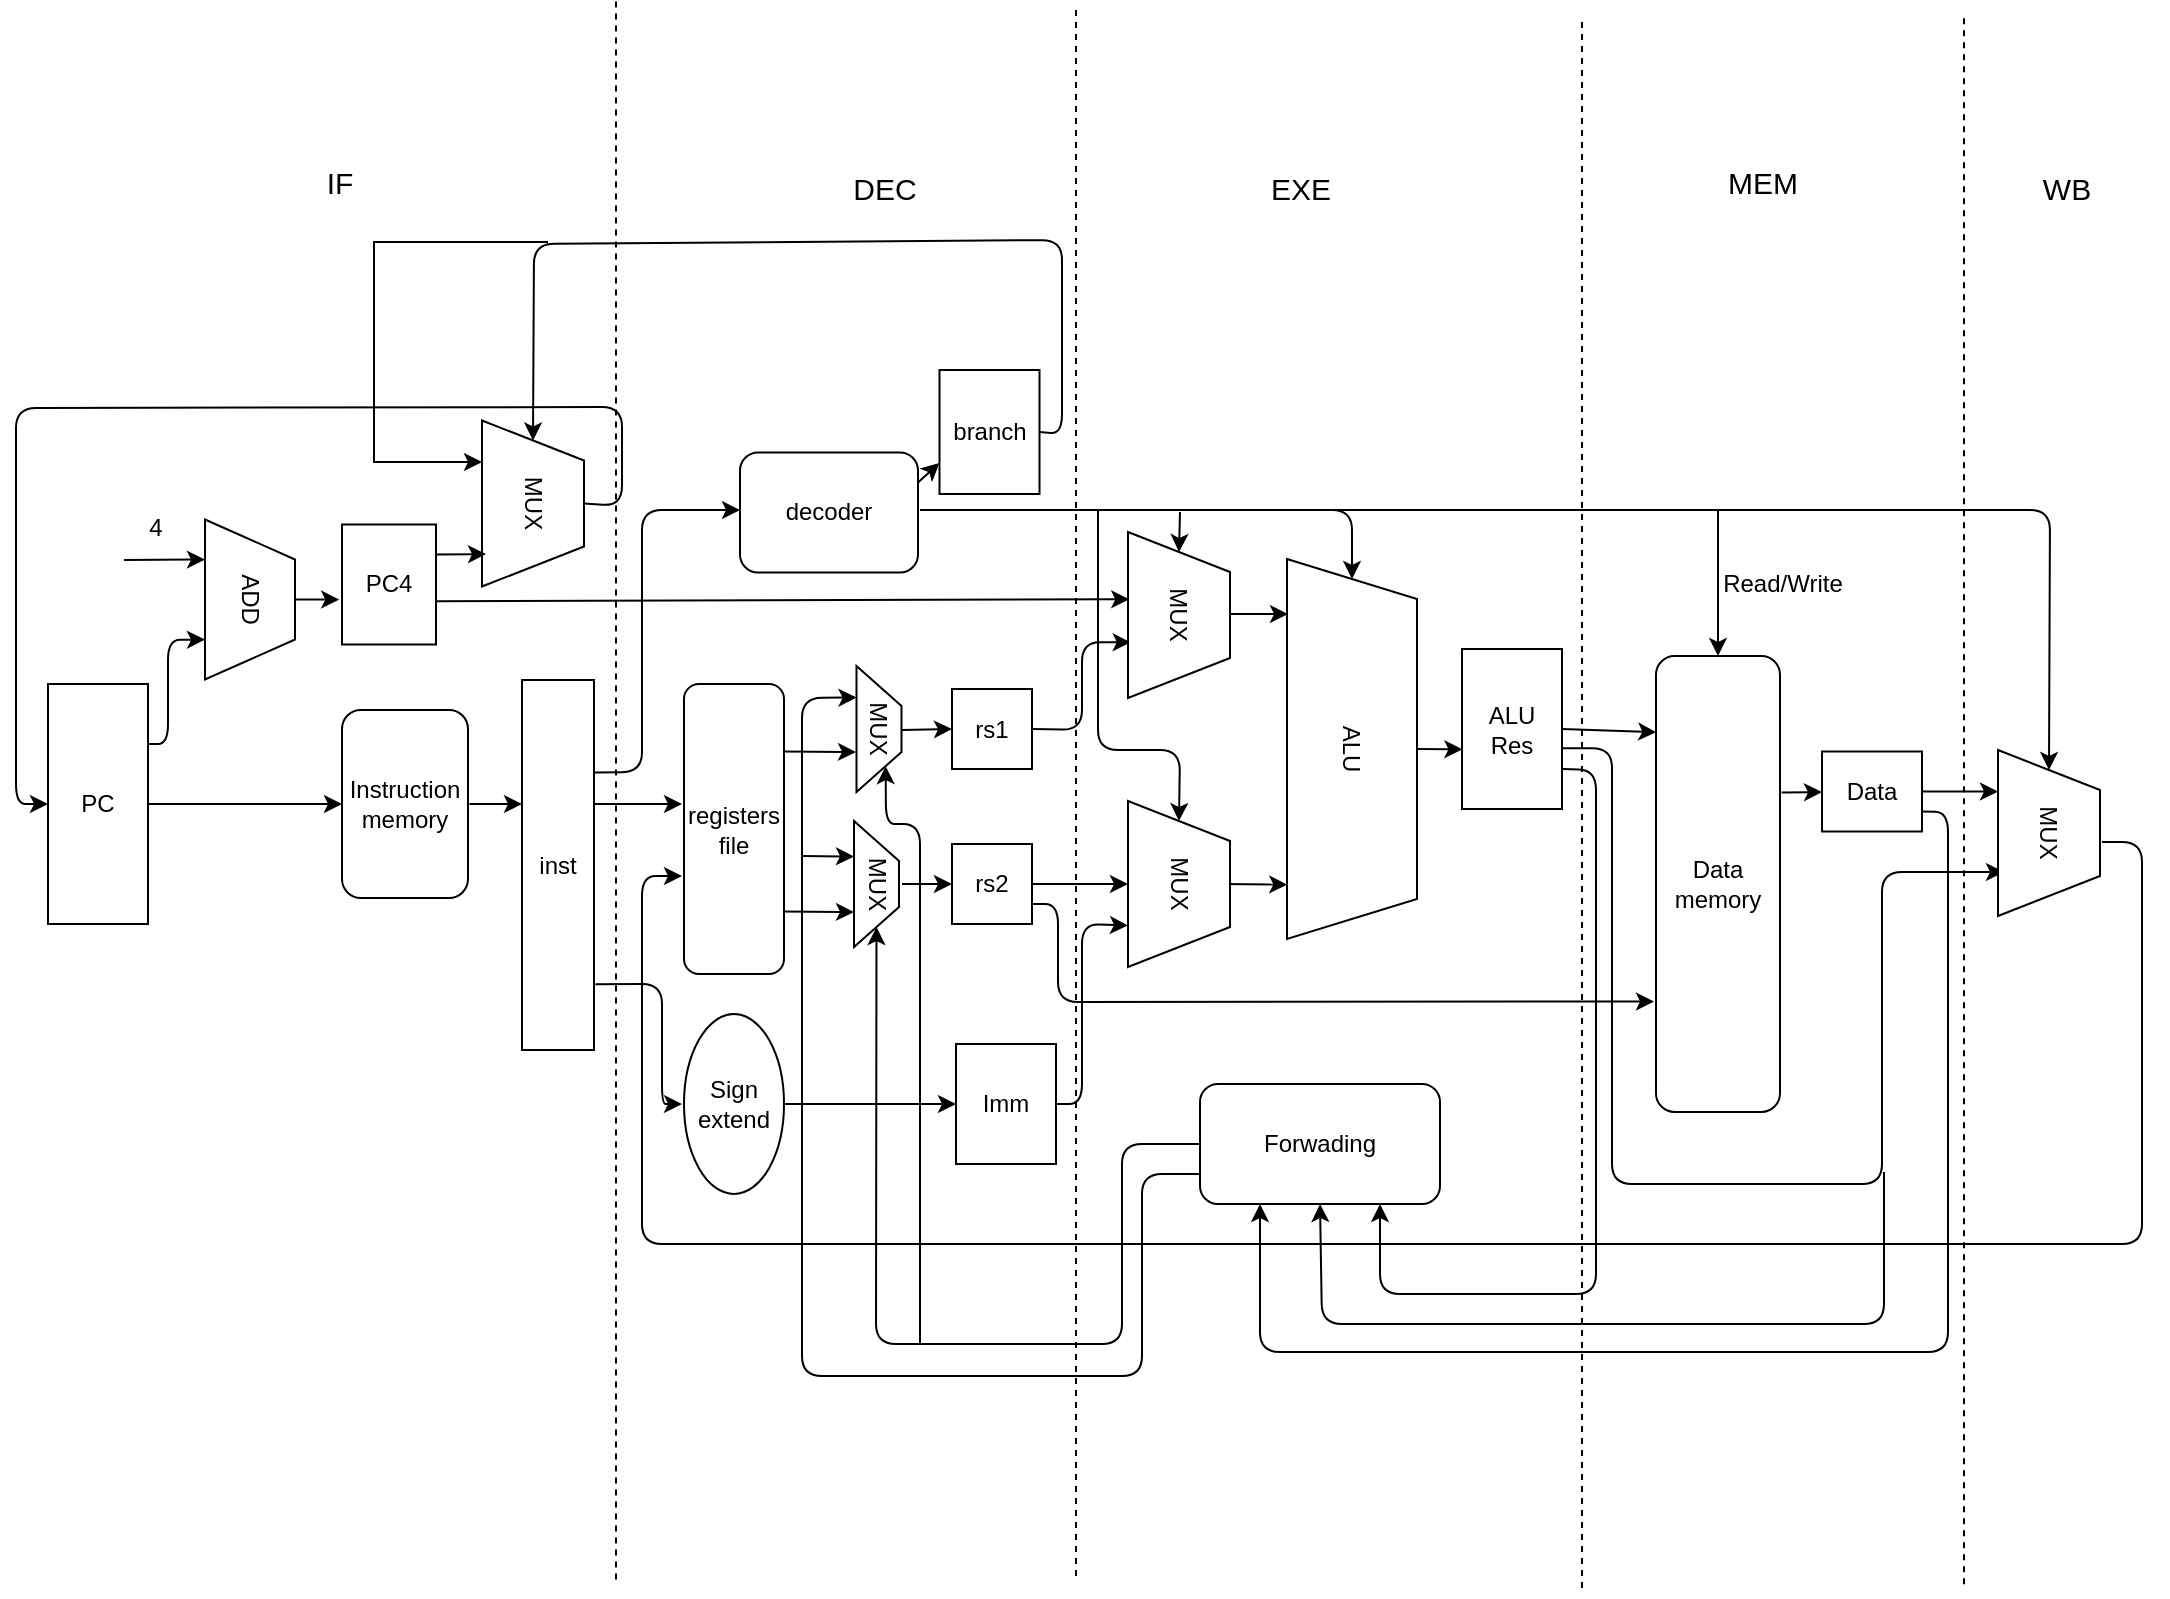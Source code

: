 <mxfile version="20.6.0" type="github"><diagram id="mHrBLoBE_nKFGg-nJntb" name="Page-1"><mxGraphModel dx="2015" dy="1546" grid="0" gridSize="10" guides="1" tooltips="1" connect="1" arrows="1" fold="1" page="0" pageScale="1" pageWidth="827" pageHeight="1169" math="0" shadow="0"><root><mxCell id="0"/><mxCell id="1" parent="0"/><mxCell id="O-riVDPIGo2HMmUdeqhT-26" style="edgeStyle=orthogonalEdgeStyle;rounded=0;orthogonalLoop=1;jettySize=auto;html=1;exitX=1;exitY=0.5;exitDx=0;exitDy=0;entryX=0;entryY=0.5;entryDx=0;entryDy=0;" parent="1" source="O-riVDPIGo2HMmUdeqhT-2" edge="1"><mxGeometry relative="1" as="geometry"><mxPoint x="200" y="190" as="targetPoint"/></mxGeometry></mxCell><mxCell id="O-riVDPIGo2HMmUdeqhT-2" value="PC" style="rounded=0;whiteSpace=wrap;html=1;" parent="1" vertex="1"><mxGeometry x="53" y="130" width="50" height="120" as="geometry"/></mxCell><mxCell id="O-riVDPIGo2HMmUdeqhT-3" value="ADD" style="shape=trapezoid;perimeter=trapezoidPerimeter;whiteSpace=wrap;html=1;fixedSize=1;rotation=90;" parent="1" vertex="1"><mxGeometry x="114" y="65.25" width="80" height="45" as="geometry"/></mxCell><mxCell id="O-riVDPIGo2HMmUdeqhT-34" style="edgeStyle=orthogonalEdgeStyle;rounded=0;orthogonalLoop=1;jettySize=auto;html=1;" parent="1" edge="1"><mxGeometry relative="1" as="geometry"><mxPoint x="326" y="190" as="sourcePoint"/><mxPoint x="370" y="190" as="targetPoint"/></mxGeometry></mxCell><mxCell id="O-riVDPIGo2HMmUdeqhT-6" value="inst" style="rounded=0;whiteSpace=wrap;html=1;" parent="1" vertex="1"><mxGeometry x="290" y="128" width="36" height="185" as="geometry"/></mxCell><mxCell id="O-riVDPIGo2HMmUdeqhT-8" value="rs1" style="rounded=0;whiteSpace=wrap;html=1;" parent="1" vertex="1"><mxGeometry x="505" y="132.5" width="40" height="40" as="geometry"/></mxCell><mxCell id="O-riVDPIGo2HMmUdeqhT-9" value="rs2" style="rounded=0;whiteSpace=wrap;html=1;" parent="1" vertex="1"><mxGeometry x="505" y="210" width="40" height="40" as="geometry"/></mxCell><mxCell id="O-riVDPIGo2HMmUdeqhT-13" value="ALU" style="shape=trapezoid;perimeter=trapezoidPerimeter;whiteSpace=wrap;html=1;fixedSize=1;rotation=90;" parent="1" vertex="1"><mxGeometry x="610" y="130" width="190" height="65" as="geometry"/></mxCell><mxCell id="O-riVDPIGo2HMmUdeqhT-16" value="branch" style="rounded=0;whiteSpace=wrap;html=1;" parent="1" vertex="1"><mxGeometry x="498.75" y="-27" width="50" height="62" as="geometry"/></mxCell><mxCell id="O-riVDPIGo2HMmUdeqhT-17" value="ALU&lt;br&gt;Res" style="rounded=0;whiteSpace=wrap;html=1;" parent="1" vertex="1"><mxGeometry x="760" y="112.5" width="50" height="80" as="geometry"/></mxCell><mxCell id="O-riVDPIGo2HMmUdeqhT-19" value="Data" style="rounded=0;whiteSpace=wrap;html=1;" parent="1" vertex="1"><mxGeometry x="940" y="163.75" width="50" height="40" as="geometry"/></mxCell><mxCell id="O-riVDPIGo2HMmUdeqhT-23" value="Imm" style="rounded=0;whiteSpace=wrap;html=1;" parent="1" vertex="1"><mxGeometry x="507" y="310" width="50" height="60" as="geometry"/></mxCell><mxCell id="O-riVDPIGo2HMmUdeqhT-24" value="Sign&lt;br&gt;extend" style="ellipse;whiteSpace=wrap;html=1;" parent="1" vertex="1"><mxGeometry x="371" y="295" width="50" height="90" as="geometry"/></mxCell><mxCell id="O-riVDPIGo2HMmUdeqhT-25" value="" style="endArrow=classic;html=1;exitX=1.019;exitY=0.822;exitDx=0;exitDy=0;exitPerimeter=0;" parent="1" source="O-riVDPIGo2HMmUdeqhT-6" edge="1"><mxGeometry width="50" height="50" relative="1" as="geometry"><mxPoint x="320" y="320" as="sourcePoint"/><mxPoint x="370" y="340" as="targetPoint"/><Array as="points"><mxPoint x="360" y="280"/><mxPoint x="360" y="340"/></Array></mxGeometry></mxCell><mxCell id="O-riVDPIGo2HMmUdeqhT-27" value="" style="endArrow=classic;html=1;entryX=0;entryY=0.5;entryDx=0;entryDy=0;" parent="1" target="O-riVDPIGo2HMmUdeqhT-9" edge="1"><mxGeometry width="50" height="50" relative="1" as="geometry"><mxPoint x="480" y="230" as="sourcePoint"/><mxPoint x="700" y="250" as="targetPoint"/></mxGeometry></mxCell><mxCell id="O-riVDPIGo2HMmUdeqhT-28" value="" style="endArrow=classic;html=1;entryX=0.75;entryY=1;entryDx=0;entryDy=0;exitX=1;exitY=0.25;exitDx=0;exitDy=0;" parent="1" source="O-riVDPIGo2HMmUdeqhT-2" target="O-riVDPIGo2HMmUdeqhT-3" edge="1"><mxGeometry width="50" height="50" relative="1" as="geometry"><mxPoint x="150" y="150" as="sourcePoint"/><mxPoint x="190" y="80" as="targetPoint"/><Array as="points"><mxPoint x="113" y="160"/><mxPoint x="113" y="108"/></Array></mxGeometry></mxCell><mxCell id="O-riVDPIGo2HMmUdeqhT-32" value="" style="endArrow=classic;html=1;exitX=1;exitY=0.5;exitDx=0;exitDy=0;" parent="1" edge="1"><mxGeometry width="50" height="50" relative="1" as="geometry"><mxPoint x="263.75" y="190" as="sourcePoint"/><mxPoint x="290" y="190" as="targetPoint"/></mxGeometry></mxCell><mxCell id="O-riVDPIGo2HMmUdeqhT-37" value="" style="endArrow=classic;html=1;entryX=0;entryY=0.5;entryDx=0;entryDy=0;" parent="1" target="O-riVDPIGo2HMmUdeqhT-8" edge="1"><mxGeometry width="50" height="50" relative="1" as="geometry"><mxPoint x="480" y="153" as="sourcePoint"/><mxPoint x="680" y="130" as="targetPoint"/></mxGeometry></mxCell><mxCell id="O-riVDPIGo2HMmUdeqhT-38" value="" style="endArrow=classic;html=1;exitX=1;exitY=0.5;exitDx=0;exitDy=0;entryX=0;entryY=0.5;entryDx=0;entryDy=0;" parent="1" source="O-riVDPIGo2HMmUdeqhT-24" target="O-riVDPIGo2HMmUdeqhT-23" edge="1"><mxGeometry width="50" height="50" relative="1" as="geometry"><mxPoint x="670" y="440" as="sourcePoint"/><mxPoint x="720" y="390" as="targetPoint"/></mxGeometry></mxCell><mxCell id="O-riVDPIGo2HMmUdeqhT-40" value="" style="endArrow=classic;html=1;exitX=1;exitY=0.5;exitDx=0;exitDy=0;entryX=0.75;entryY=1;entryDx=0;entryDy=0;" parent="1" source="O-riVDPIGo2HMmUdeqhT-23" target="A3HosWACvqiDSfTWw-5P-20" edge="1"><mxGeometry width="50" height="50" relative="1" as="geometry"><mxPoint x="670" y="380" as="sourcePoint"/><mxPoint x="590" y="250" as="targetPoint"/><Array as="points"><mxPoint x="570" y="340"/><mxPoint x="570" y="250"/></Array></mxGeometry></mxCell><mxCell id="O-riVDPIGo2HMmUdeqhT-41" value="" style="endArrow=classic;html=1;exitX=1;exitY=0.5;exitDx=0;exitDy=0;entryX=0.5;entryY=1;entryDx=0;entryDy=0;" parent="1" source="O-riVDPIGo2HMmUdeqhT-9" target="A3HosWACvqiDSfTWw-5P-20" edge="1"><mxGeometry width="50" height="50" relative="1" as="geometry"><mxPoint x="660" y="390" as="sourcePoint"/><mxPoint x="569" y="230" as="targetPoint"/></mxGeometry></mxCell><mxCell id="O-riVDPIGo2HMmUdeqhT-42" value="" style="endArrow=classic;html=1;exitX=1;exitY=0.5;exitDx=0;exitDy=0;exitPerimeter=0;" parent="1" edge="1"><mxGeometry width="50" height="50" relative="1" as="geometry"><mxPoint x="643" y="95" as="sourcePoint"/><mxPoint x="673" y="95" as="targetPoint"/></mxGeometry></mxCell><mxCell id="O-riVDPIGo2HMmUdeqhT-43" value="" style="endArrow=classic;html=1;exitX=1;exitY=0.5;exitDx=0;exitDy=0;exitPerimeter=0;entryX=0.857;entryY=0.998;entryDx=0;entryDy=0;entryPerimeter=0;" parent="1" target="O-riVDPIGo2HMmUdeqhT-13" edge="1"><mxGeometry width="50" height="50" relative="1" as="geometry"><mxPoint x="640" y="230" as="sourcePoint"/><mxPoint x="720" y="280" as="targetPoint"/></mxGeometry></mxCell><mxCell id="O-riVDPIGo2HMmUdeqhT-46" value="" style="endArrow=classic;html=1;exitX=1;exitY=0.5;exitDx=0;exitDy=0;entryX=0.665;entryY=0.973;entryDx=0;entryDy=0;entryPerimeter=0;" parent="1" source="O-riVDPIGo2HMmUdeqhT-8" target="A3HosWACvqiDSfTWw-5P-22" edge="1"><mxGeometry width="50" height="50" relative="1" as="geometry"><mxPoint x="695" y="340" as="sourcePoint"/><mxPoint x="591.7" y="104.28" as="targetPoint"/><Array as="points"><mxPoint x="570" y="153"/><mxPoint x="570" y="109"/></Array></mxGeometry></mxCell><mxCell id="O-riVDPIGo2HMmUdeqhT-51" value="" style="endArrow=classic;html=1;exitX=0.5;exitY=0;exitDx=0;exitDy=0;entryX=0.004;entryY=0.627;entryDx=0;entryDy=0;entryPerimeter=0;" parent="1" source="O-riVDPIGo2HMmUdeqhT-13" target="O-riVDPIGo2HMmUdeqhT-17" edge="1"><mxGeometry width="50" height="50" relative="1" as="geometry"><mxPoint x="540" y="-50" as="sourcePoint"/><mxPoint x="590" y="-100" as="targetPoint"/></mxGeometry></mxCell><mxCell id="O-riVDPIGo2HMmUdeqhT-52" value="" style="endArrow=classic;html=1;entryX=0;entryY=0.75;entryDx=0;entryDy=0;exitX=1;exitY=0.75;exitDx=0;exitDy=0;" parent="1" source="O-riVDPIGo2HMmUdeqhT-9" edge="1"><mxGeometry width="50" height="50" relative="1" as="geometry"><mxPoint x="525" y="250" as="sourcePoint"/><mxPoint x="856" y="288.75" as="targetPoint"/><Array as="points"><mxPoint x="558" y="240"/><mxPoint x="558" y="289"/></Array></mxGeometry></mxCell><mxCell id="O-riVDPIGo2HMmUdeqhT-53" value="" style="endArrow=classic;html=1;exitX=1;exitY=0.5;exitDx=0;exitDy=0;entryX=0.018;entryY=0.177;entryDx=0;entryDy=0;entryPerimeter=0;" parent="1" source="O-riVDPIGo2HMmUdeqhT-17" edge="1"><mxGeometry width="50" height="50" relative="1" as="geometry"><mxPoint x="630" y="180" as="sourcePoint"/><mxPoint x="857.148" y="154.095" as="targetPoint"/></mxGeometry></mxCell><mxCell id="O-riVDPIGo2HMmUdeqhT-58" value="" style="endArrow=classic;html=1;exitX=0.992;exitY=0.621;exitDx=0;exitDy=0;exitPerimeter=0;" parent="1" source="O-riVDPIGo2HMmUdeqhT-17" edge="1"><mxGeometry width="50" height="50" relative="1" as="geometry"><mxPoint x="750" y="420" as="sourcePoint"/><mxPoint x="1031" y="224" as="targetPoint"/><Array as="points"><mxPoint x="835" y="162"/><mxPoint x="835" y="380"/><mxPoint x="970" y="380"/><mxPoint x="970" y="224"/></Array></mxGeometry></mxCell><mxCell id="O-riVDPIGo2HMmUdeqhT-59" value="" style="endArrow=classic;html=1;exitX=1.013;exitY=0.339;exitDx=0;exitDy=0;exitPerimeter=0;" parent="1" edge="1"><mxGeometry width="50" height="50" relative="1" as="geometry"><mxPoint x="919.806" y="184.292" as="sourcePoint"/><mxPoint x="940" y="184" as="targetPoint"/></mxGeometry></mxCell><mxCell id="O-riVDPIGo2HMmUdeqhT-60" value="" style="endArrow=classic;html=1;exitX=1;exitY=0.5;exitDx=0;exitDy=0;entryX=0.25;entryY=1;entryDx=0;entryDy=0;" parent="1" source="O-riVDPIGo2HMmUdeqhT-19" target="A3HosWACvqiDSfTWw-5P-19" edge="1"><mxGeometry width="50" height="50" relative="1" as="geometry"><mxPoint x="630" y="180" as="sourcePoint"/><mxPoint x="1020" y="183.75" as="targetPoint"/></mxGeometry></mxCell><mxCell id="O-riVDPIGo2HMmUdeqhT-61" value="" style="endArrow=classic;html=1;" parent="1" edge="1"><mxGeometry width="50" height="50" relative="1" as="geometry"><mxPoint x="1080" y="209" as="sourcePoint"/><mxPoint x="370" y="226" as="targetPoint"/><Array as="points"><mxPoint x="1100" y="209"/><mxPoint x="1100" y="410"/><mxPoint x="350" y="410"/><mxPoint x="350" y="226"/></Array></mxGeometry></mxCell><mxCell id="O-riVDPIGo2HMmUdeqhT-64" value="" style="endArrow=none;dashed=1;html=1;" parent="1" edge="1"><mxGeometry width="50" height="50" relative="1" as="geometry"><mxPoint x="337" y="-211.25" as="sourcePoint"/><mxPoint x="337" y="578.75" as="targetPoint"/></mxGeometry></mxCell><mxCell id="O-riVDPIGo2HMmUdeqhT-65" value="" style="endArrow=none;dashed=1;html=1;" parent="1" edge="1"><mxGeometry width="50" height="50" relative="1" as="geometry"><mxPoint x="567" y="-207" as="sourcePoint"/><mxPoint x="567" y="578.635" as="targetPoint"/></mxGeometry></mxCell><mxCell id="O-riVDPIGo2HMmUdeqhT-66" value="" style="endArrow=none;dashed=1;html=1;" parent="1" edge="1"><mxGeometry width="50" height="50" relative="1" as="geometry"><mxPoint x="820" y="-201" as="sourcePoint"/><mxPoint x="820" y="584.635" as="targetPoint"/></mxGeometry></mxCell><mxCell id="O-riVDPIGo2HMmUdeqhT-67" value="" style="endArrow=none;dashed=1;html=1;" parent="1" edge="1"><mxGeometry width="50" height="50" relative="1" as="geometry"><mxPoint x="1011" y="-202.82" as="sourcePoint"/><mxPoint x="1011" y="582.815" as="targetPoint"/></mxGeometry></mxCell><mxCell id="O-riVDPIGo2HMmUdeqhT-68" value="&lt;font style=&quot;font-size: 15px&quot;&gt;IF&lt;/font&gt;" style="text;html=1;strokeColor=none;fillColor=none;align=center;verticalAlign=middle;whiteSpace=wrap;rounded=0;" parent="1" vertex="1"><mxGeometry x="157" y="-131" width="84" height="20" as="geometry"/></mxCell><mxCell id="O-riVDPIGo2HMmUdeqhT-70" value="&lt;font style=&quot;font-size: 15px&quot;&gt;DEC&lt;/font&gt;" style="text;html=1;strokeColor=none;fillColor=none;align=center;verticalAlign=middle;whiteSpace=wrap;rounded=0;" parent="1" vertex="1"><mxGeometry x="421" y="-128" width="101" height="20" as="geometry"/></mxCell><mxCell id="O-riVDPIGo2HMmUdeqhT-71" value="&lt;font style=&quot;font-size: 15px&quot;&gt;EXE&lt;/font&gt;" style="text;html=1;strokeColor=none;fillColor=none;align=center;verticalAlign=middle;whiteSpace=wrap;rounded=0;" parent="1" vertex="1"><mxGeometry x="629" y="-128" width="101" height="20" as="geometry"/></mxCell><mxCell id="O-riVDPIGo2HMmUdeqhT-72" value="&lt;font style=&quot;font-size: 15px&quot;&gt;MEM&lt;/font&gt;" style="text;html=1;strokeColor=none;fillColor=none;align=center;verticalAlign=middle;whiteSpace=wrap;rounded=0;" parent="1" vertex="1"><mxGeometry x="859.5" y="-131" width="101" height="20" as="geometry"/></mxCell><mxCell id="O-riVDPIGo2HMmUdeqhT-73" value="&lt;font style=&quot;font-size: 15px&quot;&gt;WB&lt;/font&gt;" style="text;html=1;strokeColor=none;fillColor=none;align=center;verticalAlign=middle;whiteSpace=wrap;rounded=0;" parent="1" vertex="1"><mxGeometry x="1012" y="-128" width="101" height="20" as="geometry"/></mxCell><mxCell id="vRmsqFVDpQx5lh7Q_dCB-2" value="" style="endArrow=classic;html=1;entryX=0.5;entryY=1;entryDx=0;entryDy=0;" parent="1" target="KNss1vfq_gRfrjb0BJVP-1" edge="1"><mxGeometry width="50" height="50" relative="1" as="geometry"><mxPoint x="971" y="374" as="sourcePoint"/><mxPoint x="686" y="397" as="targetPoint"/><Array as="points"><mxPoint x="971" y="450"/><mxPoint x="690" y="450"/></Array></mxGeometry></mxCell><mxCell id="vRmsqFVDpQx5lh7Q_dCB-3" value="" style="endArrow=classic;html=1;entryX=0.25;entryY=1;entryDx=0;entryDy=0;exitX=1;exitY=0.75;exitDx=0;exitDy=0;" parent="1" source="O-riVDPIGo2HMmUdeqhT-19" target="KNss1vfq_gRfrjb0BJVP-1" edge="1"><mxGeometry width="50" height="50" relative="1" as="geometry"><mxPoint x="945" y="402" as="sourcePoint"/><mxPoint x="656" y="397" as="targetPoint"/><Array as="points"><mxPoint x="1003" y="194"/><mxPoint x="1003" y="464"/><mxPoint x="659" y="464"/></Array></mxGeometry></mxCell><mxCell id="vRmsqFVDpQx5lh7Q_dCB-4" value="" style="endArrow=classic;html=1;entryX=0.75;entryY=1;entryDx=0;entryDy=0;exitX=1;exitY=0.75;exitDx=0;exitDy=0;" parent="1" source="O-riVDPIGo2HMmUdeqhT-17" target="KNss1vfq_gRfrjb0BJVP-1" edge="1"><mxGeometry width="50" height="50" relative="1" as="geometry"><mxPoint x="804" y="213" as="sourcePoint"/><mxPoint x="716" y="397" as="targetPoint"/><Array as="points"><mxPoint x="827" y="173"/><mxPoint x="827" y="435"/><mxPoint x="719" y="435"/></Array></mxGeometry></mxCell><mxCell id="vRmsqFVDpQx5lh7Q_dCB-5" value="" style="endArrow=classic;html=1;entryX=0.25;entryY=1;entryDx=0;entryDy=0;exitX=0;exitY=0.75;exitDx=0;exitDy=0;" parent="1" source="KNss1vfq_gRfrjb0BJVP-1" target="KNss1vfq_gRfrjb0BJVP-2" edge="1"><mxGeometry width="50" height="50" relative="1" as="geometry"><mxPoint x="640" y="380" as="sourcePoint"/><mxPoint x="614" y="431" as="targetPoint"/><Array as="points"><mxPoint x="600" y="375"/><mxPoint x="600" y="476"/><mxPoint x="430" y="476"/><mxPoint x="430" y="137"/></Array></mxGeometry></mxCell><mxCell id="0qN7szmJRWzlXYhh-WBO-9" value="" style="endArrow=classic;html=1;entryX=0;entryY=0.5;entryDx=0;entryDy=0;exitX=0.5;exitY=0;exitDx=0;exitDy=0;" parent="1" source="A3HosWACvqiDSfTWw-5P-1" target="O-riVDPIGo2HMmUdeqhT-2" edge="1"><mxGeometry width="50" height="50" relative="1" as="geometry"><mxPoint x="340" y="77.5" as="sourcePoint"/><mxPoint x="100" y="192.5" as="targetPoint"/><Array as="points"><mxPoint x="340" y="41"/><mxPoint x="340" y="-8.5"/><mxPoint x="37" y="-8"/><mxPoint x="37" y="190"/></Array></mxGeometry></mxCell><mxCell id="0qN7szmJRWzlXYhh-WBO-10" value="" style="endArrow=classic;html=1;exitX=1;exitY=0.5;exitDx=0;exitDy=0;entryX=0;entryY=0.5;entryDx=0;entryDy=0;" parent="1" source="O-riVDPIGo2HMmUdeqhT-16" target="A3HosWACvqiDSfTWw-5P-1" edge="1"><mxGeometry width="50" height="50" relative="1" as="geometry"><mxPoint x="810" y="5" as="sourcePoint"/><mxPoint x="320.426" y="40.78" as="targetPoint"/><Array as="points"><mxPoint x="560" y="5"/><mxPoint x="560" y="-92"/><mxPoint x="296" y="-90"/></Array></mxGeometry></mxCell><mxCell id="A3HosWACvqiDSfTWw-5P-1" value="MUX" style="shape=trapezoid;perimeter=trapezoidPerimeter;whiteSpace=wrap;html=1;fixedSize=1;rotation=90;direction=east;" parent="1" vertex="1"><mxGeometry x="254" y="14.25" width="83" height="51" as="geometry"/></mxCell><mxCell id="A3HosWACvqiDSfTWw-5P-4" value="PC4" style="rounded=0;whiteSpace=wrap;html=1;" parent="1" vertex="1"><mxGeometry x="200" y="50.25" width="47" height="60" as="geometry"/></mxCell><mxCell id="A3HosWACvqiDSfTWw-5P-9" value="" style="endArrow=classic;html=1;entryX=0.405;entryY=0.988;entryDx=0;entryDy=0;entryPerimeter=0;exitX=0.996;exitY=0.639;exitDx=0;exitDy=0;exitPerimeter=0;" parent="1" source="A3HosWACvqiDSfTWw-5P-4" target="A3HosWACvqiDSfTWw-5P-22" edge="1"><mxGeometry width="50" height="50" relative="1" as="geometry"><mxPoint x="466" y="88" as="sourcePoint"/><mxPoint x="590.4" y="87.8" as="targetPoint"/></mxGeometry></mxCell><mxCell id="A3HosWACvqiDSfTWw-5P-10" value="" style="endArrow=classic;html=1;exitX=0.5;exitY=0;exitDx=0;exitDy=0;entryX=-0.03;entryY=0.626;entryDx=0;entryDy=0;entryPerimeter=0;" parent="1" source="O-riVDPIGo2HMmUdeqhT-3" target="A3HosWACvqiDSfTWw-5P-4" edge="1"><mxGeometry width="50" height="50" relative="1" as="geometry"><mxPoint x="542" y="87" as="sourcePoint"/><mxPoint x="592" y="37" as="targetPoint"/></mxGeometry></mxCell><mxCell id="A3HosWACvqiDSfTWw-5P-12" value="" style="endArrow=classic;html=1;entryX=0.25;entryY=1;entryDx=0;entryDy=0;" parent="1" target="O-riVDPIGo2HMmUdeqhT-3" edge="1"><mxGeometry width="50" height="50" relative="1" as="geometry"><mxPoint x="91" y="68" as="sourcePoint"/><mxPoint x="103" y="19" as="targetPoint"/></mxGeometry></mxCell><mxCell id="A3HosWACvqiDSfTWw-5P-13" value="4" style="text;html=1;strokeColor=none;fillColor=none;align=center;verticalAlign=middle;whiteSpace=wrap;rounded=0;" parent="1" vertex="1"><mxGeometry x="87" y="42" width="40" height="20" as="geometry"/></mxCell><mxCell id="A3HosWACvqiDSfTWw-5P-14" value="" style="endArrow=classic;html=1;exitX=1;exitY=0.25;exitDx=0;exitDy=0;" parent="1" source="A3HosWACvqiDSfTWw-5P-4" edge="1"><mxGeometry width="50" height="50" relative="1" as="geometry"><mxPoint x="542" y="187" as="sourcePoint"/><mxPoint x="272" y="65" as="targetPoint"/></mxGeometry></mxCell><mxCell id="A3HosWACvqiDSfTWw-5P-17" value="" style="endArrow=classic;html=1;exitX=1;exitY=0.25;exitDx=0;exitDy=0;" parent="1" source="O-riVDPIGo2HMmUdeqhT-6" edge="1"><mxGeometry width="50" height="50" relative="1" as="geometry"><mxPoint x="572" y="187" as="sourcePoint"/><mxPoint x="399" y="43" as="targetPoint"/><Array as="points"><mxPoint x="350" y="174"/><mxPoint x="350" y="43"/></Array></mxGeometry></mxCell><mxCell id="A3HosWACvqiDSfTWw-5P-18" value="" style="endArrow=classic;html=1;entryX=0;entryY=0.5;entryDx=0;entryDy=0;" parent="1" target="O-riVDPIGo2HMmUdeqhT-13" edge="1"><mxGeometry width="50" height="50" relative="1" as="geometry"><mxPoint x="489" y="43" as="sourcePoint"/><mxPoint x="714" y="49" as="targetPoint"/><Array as="points"><mxPoint x="705" y="43"/></Array></mxGeometry></mxCell><mxCell id="A3HosWACvqiDSfTWw-5P-19" value="MUX" style="shape=trapezoid;perimeter=trapezoidPerimeter;whiteSpace=wrap;html=1;fixedSize=1;rotation=90;direction=east;" parent="1" vertex="1"><mxGeometry x="1012" y="179" width="83" height="51" as="geometry"/></mxCell><mxCell id="A3HosWACvqiDSfTWw-5P-20" value="MUX" style="shape=trapezoid;perimeter=trapezoidPerimeter;whiteSpace=wrap;html=1;fixedSize=1;rotation=90;direction=east;" parent="1" vertex="1"><mxGeometry x="577" y="204.5" width="83" height="51" as="geometry"/></mxCell><mxCell id="A3HosWACvqiDSfTWw-5P-22" value="MUX" style="shape=trapezoid;perimeter=trapezoidPerimeter;whiteSpace=wrap;html=1;fixedSize=1;rotation=90;direction=east;" parent="1" vertex="1"><mxGeometry x="577" y="70" width="83" height="51" as="geometry"/></mxCell><mxCell id="A3HosWACvqiDSfTWw-5P-24" value="" style="endArrow=classic;html=1;entryX=0;entryY=0.5;entryDx=0;entryDy=0;" parent="1" target="A3HosWACvqiDSfTWw-5P-22" edge="1"><mxGeometry width="50" height="50" relative="1" as="geometry"><mxPoint x="619" y="44" as="sourcePoint"/><mxPoint x="499" y="164" as="targetPoint"/></mxGeometry></mxCell><mxCell id="A3HosWACvqiDSfTWw-5P-25" value="" style="endArrow=classic;html=1;entryX=0;entryY=0.5;entryDx=0;entryDy=0;" parent="1" target="A3HosWACvqiDSfTWw-5P-20" edge="1"><mxGeometry width="50" height="50" relative="1" as="geometry"><mxPoint x="578" y="43" as="sourcePoint"/><mxPoint x="578" y="176" as="targetPoint"/><Array as="points"><mxPoint x="578" y="163"/><mxPoint x="619" y="163"/></Array></mxGeometry></mxCell><mxCell id="A3HosWACvqiDSfTWw-5P-27" value="" style="endArrow=classic;html=1;entryX=0;entryY=0.5;entryDx=0;entryDy=0;" parent="1" target="A3HosWACvqiDSfTWw-5P-19" edge="1"><mxGeometry width="50" height="50" relative="1" as="geometry"><mxPoint x="696" y="43" as="sourcePoint"/><mxPoint x="892" y="72" as="targetPoint"/><Array as="points"><mxPoint x="1054" y="43"/></Array></mxGeometry></mxCell><mxCell id="A3HosWACvqiDSfTWw-5P-28" value="" style="endArrow=classic;html=1;entryX=0.5;entryY=0;entryDx=0;entryDy=0;" parent="1" target="KNss1vfq_gRfrjb0BJVP-15" edge="1"><mxGeometry width="50" height="50" relative="1" as="geometry"><mxPoint x="888" y="43" as="sourcePoint"/><mxPoint x="888" y="113" as="targetPoint"/></mxGeometry></mxCell><mxCell id="A3HosWACvqiDSfTWw-5P-29" value="Read/Write" style="text;html=1;strokeColor=none;fillColor=none;align=center;verticalAlign=middle;whiteSpace=wrap;rounded=0;" parent="1" vertex="1"><mxGeometry x="889" y="70.25" width="63" height="20" as="geometry"/></mxCell><mxCell id="KNss1vfq_gRfrjb0BJVP-1" value="Forwading" style="rounded=1;whiteSpace=wrap;html=1;" parent="1" vertex="1"><mxGeometry x="629" y="330" width="120" height="60" as="geometry"/></mxCell><mxCell id="KNss1vfq_gRfrjb0BJVP-2" value="MUX" style="shape=trapezoid;perimeter=trapezoidPerimeter;whiteSpace=wrap;html=1;fixedSize=1;rotation=90;direction=east;" parent="1" vertex="1"><mxGeometry x="437" y="141.25" width="63" height="22.5" as="geometry"/></mxCell><mxCell id="KNss1vfq_gRfrjb0BJVP-4" value="MUX" style="shape=trapezoid;perimeter=trapezoidPerimeter;whiteSpace=wrap;html=1;fixedSize=1;rotation=90;direction=east;" parent="1" vertex="1"><mxGeometry x="435.75" y="218.75" width="63" height="22.5" as="geometry"/></mxCell><mxCell id="KNss1vfq_gRfrjb0BJVP-6" value="" style="endArrow=classic;html=1;exitX=1;exitY=0.75;exitDx=0;exitDy=0;entryX=0.5;entryY=1;entryDx=0;entryDy=0;" parent="1" edge="1"><mxGeometry width="50" height="50" relative="1" as="geometry"><mxPoint x="420" y="243.75" as="sourcePoint"/><mxPoint x="456" y="244" as="targetPoint"/></mxGeometry></mxCell><mxCell id="KNss1vfq_gRfrjb0BJVP-7" value="" style="endArrow=classic;html=1;exitX=1;exitY=0.75;exitDx=0;exitDy=0;entryX=0.5;entryY=1;entryDx=0;entryDy=0;" parent="1" edge="1"><mxGeometry width="50" height="50" relative="1" as="geometry"><mxPoint x="421" y="163.75" as="sourcePoint"/><mxPoint x="457" y="164" as="targetPoint"/></mxGeometry></mxCell><mxCell id="KNss1vfq_gRfrjb0BJVP-8" value="" style="endArrow=classic;html=1;entryX=0.25;entryY=1;entryDx=0;entryDy=0;" parent="1" edge="1"><mxGeometry width="50" height="50" relative="1" as="geometry"><mxPoint x="430" y="216" as="sourcePoint"/><mxPoint x="456" y="216.25" as="targetPoint"/></mxGeometry></mxCell><mxCell id="KNss1vfq_gRfrjb0BJVP-9" value="" style="endArrow=classic;html=1;exitX=0;exitY=0.5;exitDx=0;exitDy=0;entryX=1;entryY=0.5;entryDx=0;entryDy=0;" parent="1" source="KNss1vfq_gRfrjb0BJVP-1" target="KNss1vfq_gRfrjb0BJVP-4" edge="1"><mxGeometry width="50" height="50" relative="1" as="geometry"><mxPoint x="560" y="300" as="sourcePoint"/><mxPoint x="470" y="380" as="targetPoint"/><Array as="points"><mxPoint x="590" y="360"/><mxPoint x="590" y="460"/><mxPoint x="467" y="460"/></Array></mxGeometry></mxCell><mxCell id="KNss1vfq_gRfrjb0BJVP-10" value="" style="endArrow=classic;html=1;entryX=1;entryY=0.25;entryDx=0;entryDy=0;" parent="1" target="KNss1vfq_gRfrjb0BJVP-2" edge="1"><mxGeometry width="50" height="50" relative="1" as="geometry"><mxPoint x="489" y="460" as="sourcePoint"/><mxPoint x="489" y="180" as="targetPoint"/><Array as="points"><mxPoint x="489" y="200"/><mxPoint x="472" y="200"/></Array></mxGeometry></mxCell><mxCell id="KNss1vfq_gRfrjb0BJVP-11" value="decoder" style="rounded=1;whiteSpace=wrap;html=1;" parent="1" vertex="1"><mxGeometry x="399" y="14.25" width="89" height="60" as="geometry"/></mxCell><mxCell id="KNss1vfq_gRfrjb0BJVP-13" value="&lt;span&gt;registers&lt;/span&gt;&lt;br&gt;&lt;span&gt;file&lt;/span&gt;" style="rounded=1;whiteSpace=wrap;html=1;" parent="1" vertex="1"><mxGeometry x="371" y="130" width="50" height="145" as="geometry"/></mxCell><mxCell id="KNss1vfq_gRfrjb0BJVP-14" value="&lt;span&gt;Instruction&lt;/span&gt;&lt;br&gt;&lt;span&gt;memory&lt;/span&gt;" style="rounded=1;whiteSpace=wrap;html=1;" parent="1" vertex="1"><mxGeometry x="200" y="143" width="63" height="94" as="geometry"/></mxCell><mxCell id="KNss1vfq_gRfrjb0BJVP-15" value="&lt;span&gt;Data&lt;/span&gt;&lt;br&gt;&lt;span&gt;memory&lt;/span&gt;" style="rounded=1;whiteSpace=wrap;html=1;" parent="1" vertex="1"><mxGeometry x="857" y="116" width="62" height="228" as="geometry"/></mxCell><mxCell id="cFIxKFTKHjQzyRqZWvCf-1" value="" style="endArrow=classic;html=1;rounded=0;exitX=1;exitY=0.25;exitDx=0;exitDy=0;entryX=0;entryY=0.75;entryDx=0;entryDy=0;" parent="1" source="KNss1vfq_gRfrjb0BJVP-11" target="O-riVDPIGo2HMmUdeqhT-16" edge="1"><mxGeometry width="50" height="50" relative="1" as="geometry"><mxPoint x="546" y="305" as="sourcePoint"/><mxPoint x="486" y="-9" as="targetPoint"/></mxGeometry></mxCell><mxCell id="cFIxKFTKHjQzyRqZWvCf-2" value="" style="endArrow=classic;html=1;rounded=0;entryX=0.25;entryY=1;entryDx=0;entryDy=0;" parent="1" target="A3HosWACvqiDSfTWw-5P-1" edge="1"><mxGeometry width="50" height="50" relative="1" as="geometry"><mxPoint x="303" y="-91" as="sourcePoint"/><mxPoint x="123" y="335" as="targetPoint"/><Array as="points"><mxPoint x="216" y="-91"/><mxPoint x="216" y="19"/></Array></mxGeometry></mxCell></root></mxGraphModel></diagram></mxfile>